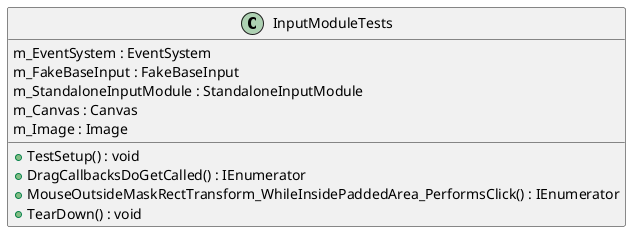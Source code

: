@startuml
class InputModuleTests {
    m_EventSystem : EventSystem
    m_FakeBaseInput : FakeBaseInput
    m_StandaloneInputModule : StandaloneInputModule
    m_Canvas : Canvas
    m_Image : Image
    + TestSetup() : void
    + DragCallbacksDoGetCalled() : IEnumerator
    + MouseOutsideMaskRectTransform_WhileInsidePaddedArea_PerformsClick() : IEnumerator
    + TearDown() : void
}
@enduml
